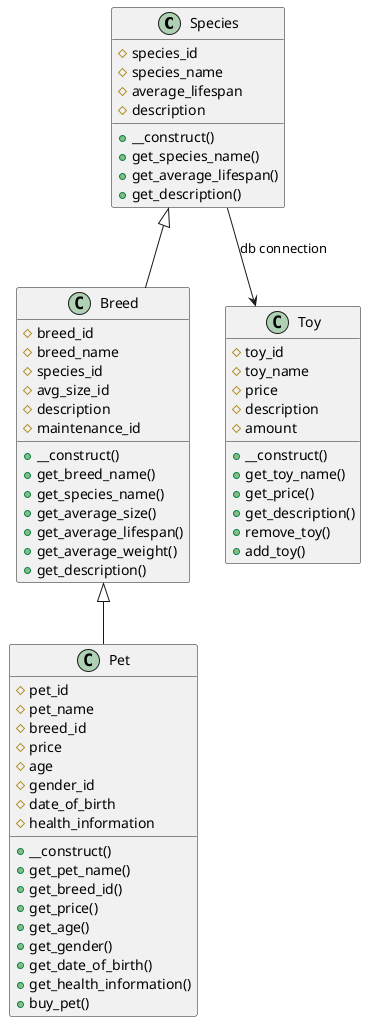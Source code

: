 @startuml

class Species {
    #species_id
    #species_name
    #average_lifespan
    #description
    +__construct()
    +get_species_name()
    +get_average_lifespan()
    +get_description()
}

class Breed {
    #breed_id
    #breed_name
    #species_id
    #avg_size_id
    #description
    #maintenance_id
    +__construct()
    +get_breed_name()
    +get_species_name()
    +get_average_size()
    +get_average_lifespan()
    +get_average_weight()
    +get_description()
}

class Pet {
    #pet_id
    #pet_name
    #breed_id
    #price 
    #age
    #gender_id
    #date_of_birth
    #health_information
    +__construct()
    +get_pet_name()
    +get_breed_id()
    +get_price()
    +get_age()
    +get_gender()
    +get_date_of_birth()
    +get_health_information()
    +buy_pet()
}

class Toy {
    #toy_id
    #toy_name
    #price
    #description
    #amount
    +__construct()
    +get_toy_name()
    +get_price()
    +get_description()
    +remove_toy()
    +add_toy()
}

Species <|-- Breed
Breed <|-- Pet

Species --> Toy : db connection

@enduml